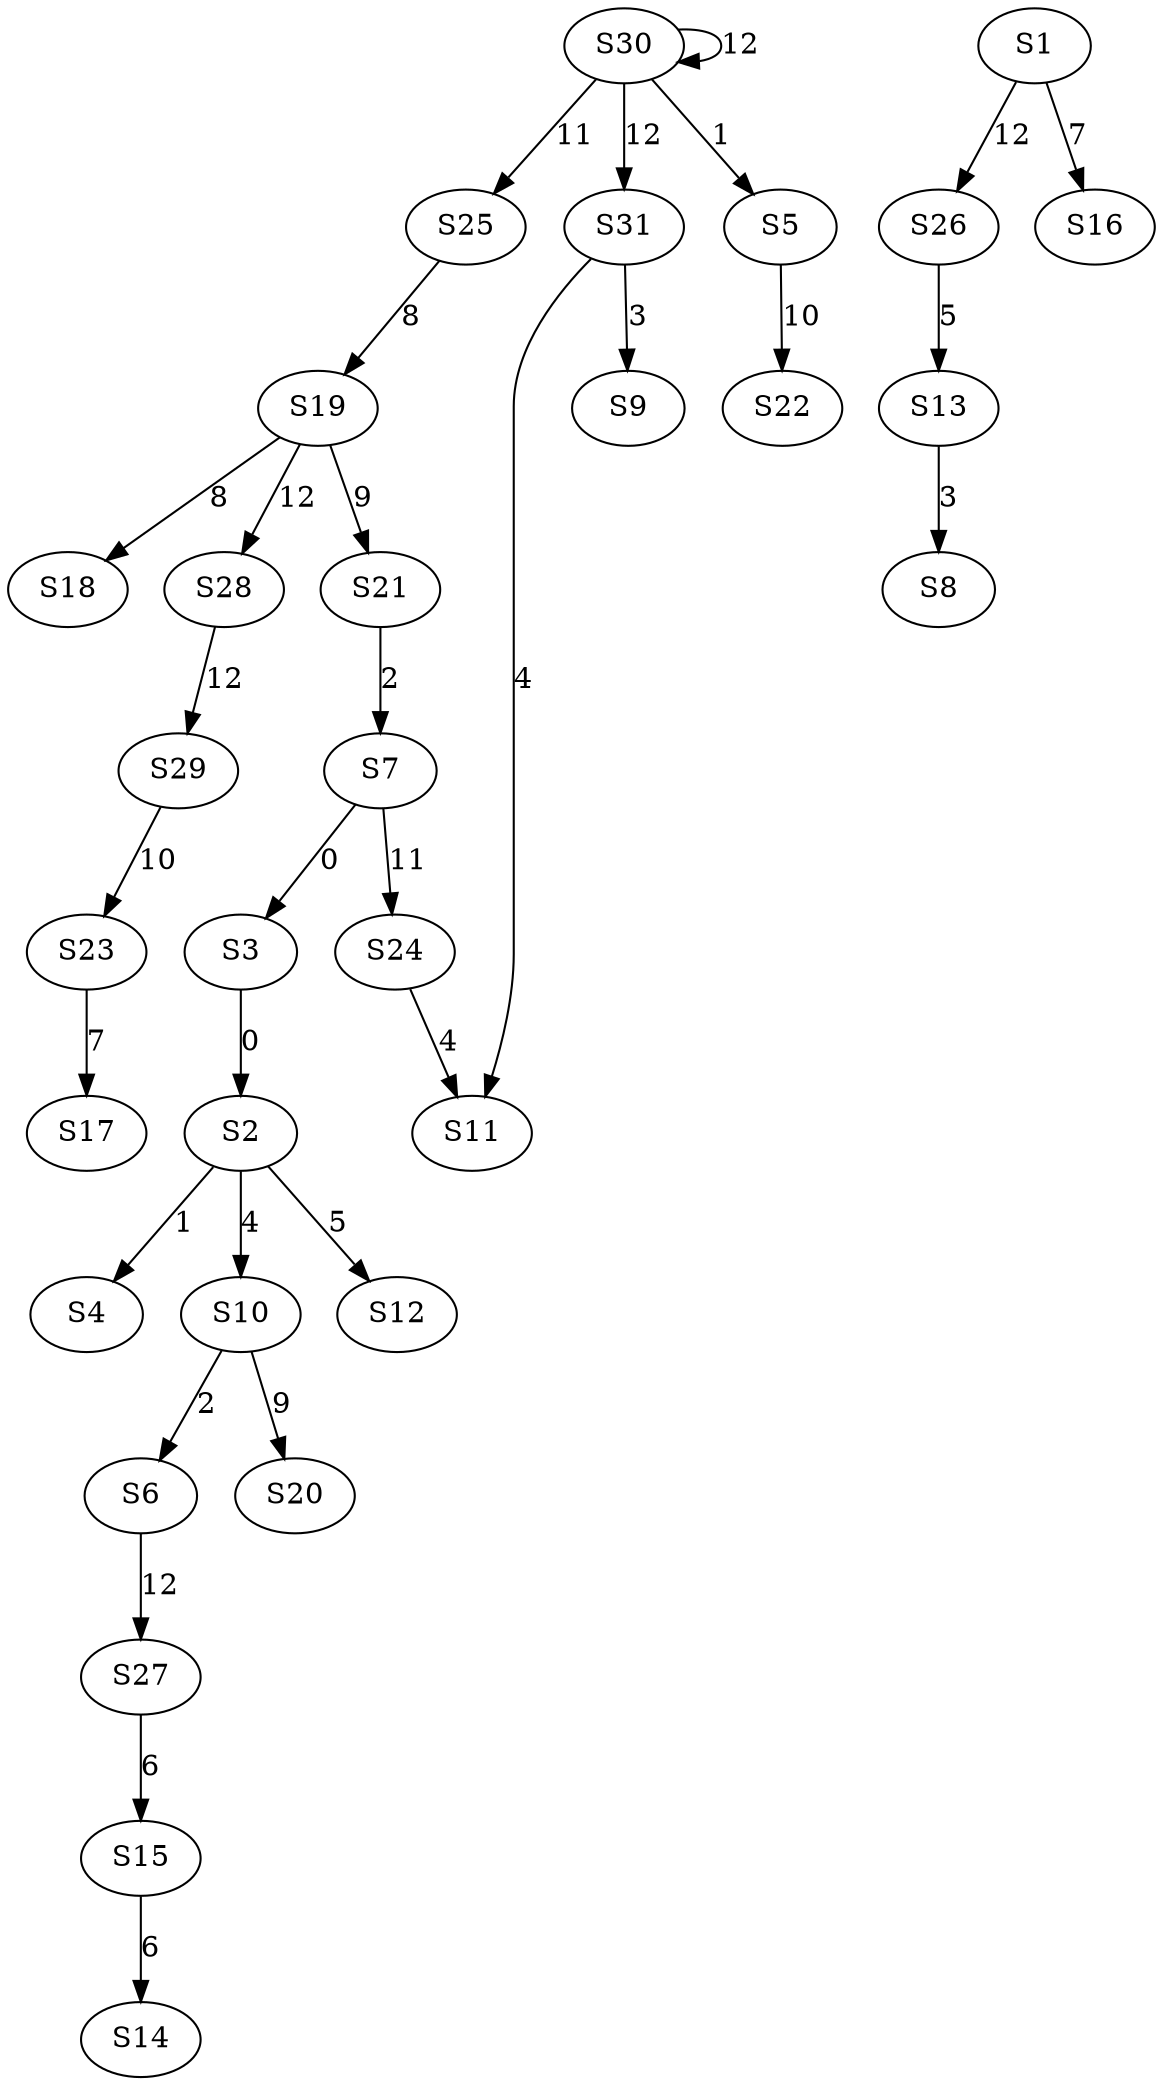 strict digraph {
	S3 -> S2 [ label = 0 ];
	S7 -> S3 [ label = 0 ];
	S2 -> S4 [ label = 1 ];
	S30 -> S5 [ label = 1 ];
	S10 -> S6 [ label = 2 ];
	S21 -> S7 [ label = 2 ];
	S13 -> S8 [ label = 3 ];
	S31 -> S9 [ label = 3 ];
	S2 -> S10 [ label = 4 ];
	S31 -> S11 [ label = 4 ];
	S2 -> S12 [ label = 5 ];
	S26 -> S13 [ label = 5 ];
	S15 -> S14 [ label = 6 ];
	S27 -> S15 [ label = 6 ];
	S1 -> S16 [ label = 7 ];
	S23 -> S17 [ label = 7 ];
	S19 -> S18 [ label = 8 ];
	S25 -> S19 [ label = 8 ];
	S10 -> S20 [ label = 9 ];
	S19 -> S21 [ label = 9 ];
	S5 -> S22 [ label = 10 ];
	S29 -> S23 [ label = 10 ];
	S7 -> S24 [ label = 11 ];
	S30 -> S25 [ label = 11 ];
	S1 -> S26 [ label = 12 ];
	S6 -> S27 [ label = 12 ];
	S19 -> S28 [ label = 12 ];
	S28 -> S29 [ label = 12 ];
	S30 -> S30 [ label = 12 ];
	S30 -> S31 [ label = 12 ];
	S24 -> S11 [ label = 4 ];
}